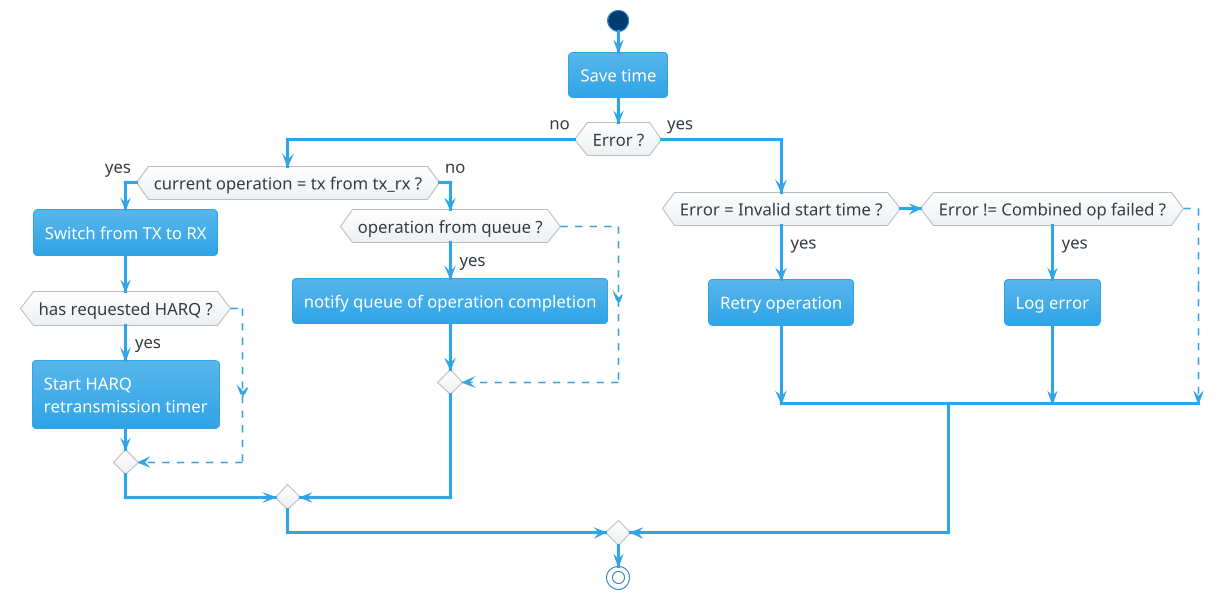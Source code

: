 @startuml phy_handler_cb_op_complete

!theme cerulean
skinparam DefaultFontSize 16
skinparam defaultFontName Gotham Black

start
:Save time;
if (Error ?) then (no)
    if (current operation = tx from tx_rx ?) then (yes)
        :Switch from TX to RX;
        if (has requested HARQ ?) then (yes)
            :Start HARQ
            retransmission timer;
        else
        -[dashed]->
        endif
    else (no)
        if (operation from queue ?) then (yes)
            :notify queue of operation completion;
        else
        -[dashed]->
        endif
    endif
else (yes)
    if (Error = Invalid start time ?) then (yes)
        :Retry operation;
    elseif(Error != Combined op failed ?) then (yes)
        :Log error;
    else
    -[dashed]->
    endif
endif

stop


@enduml